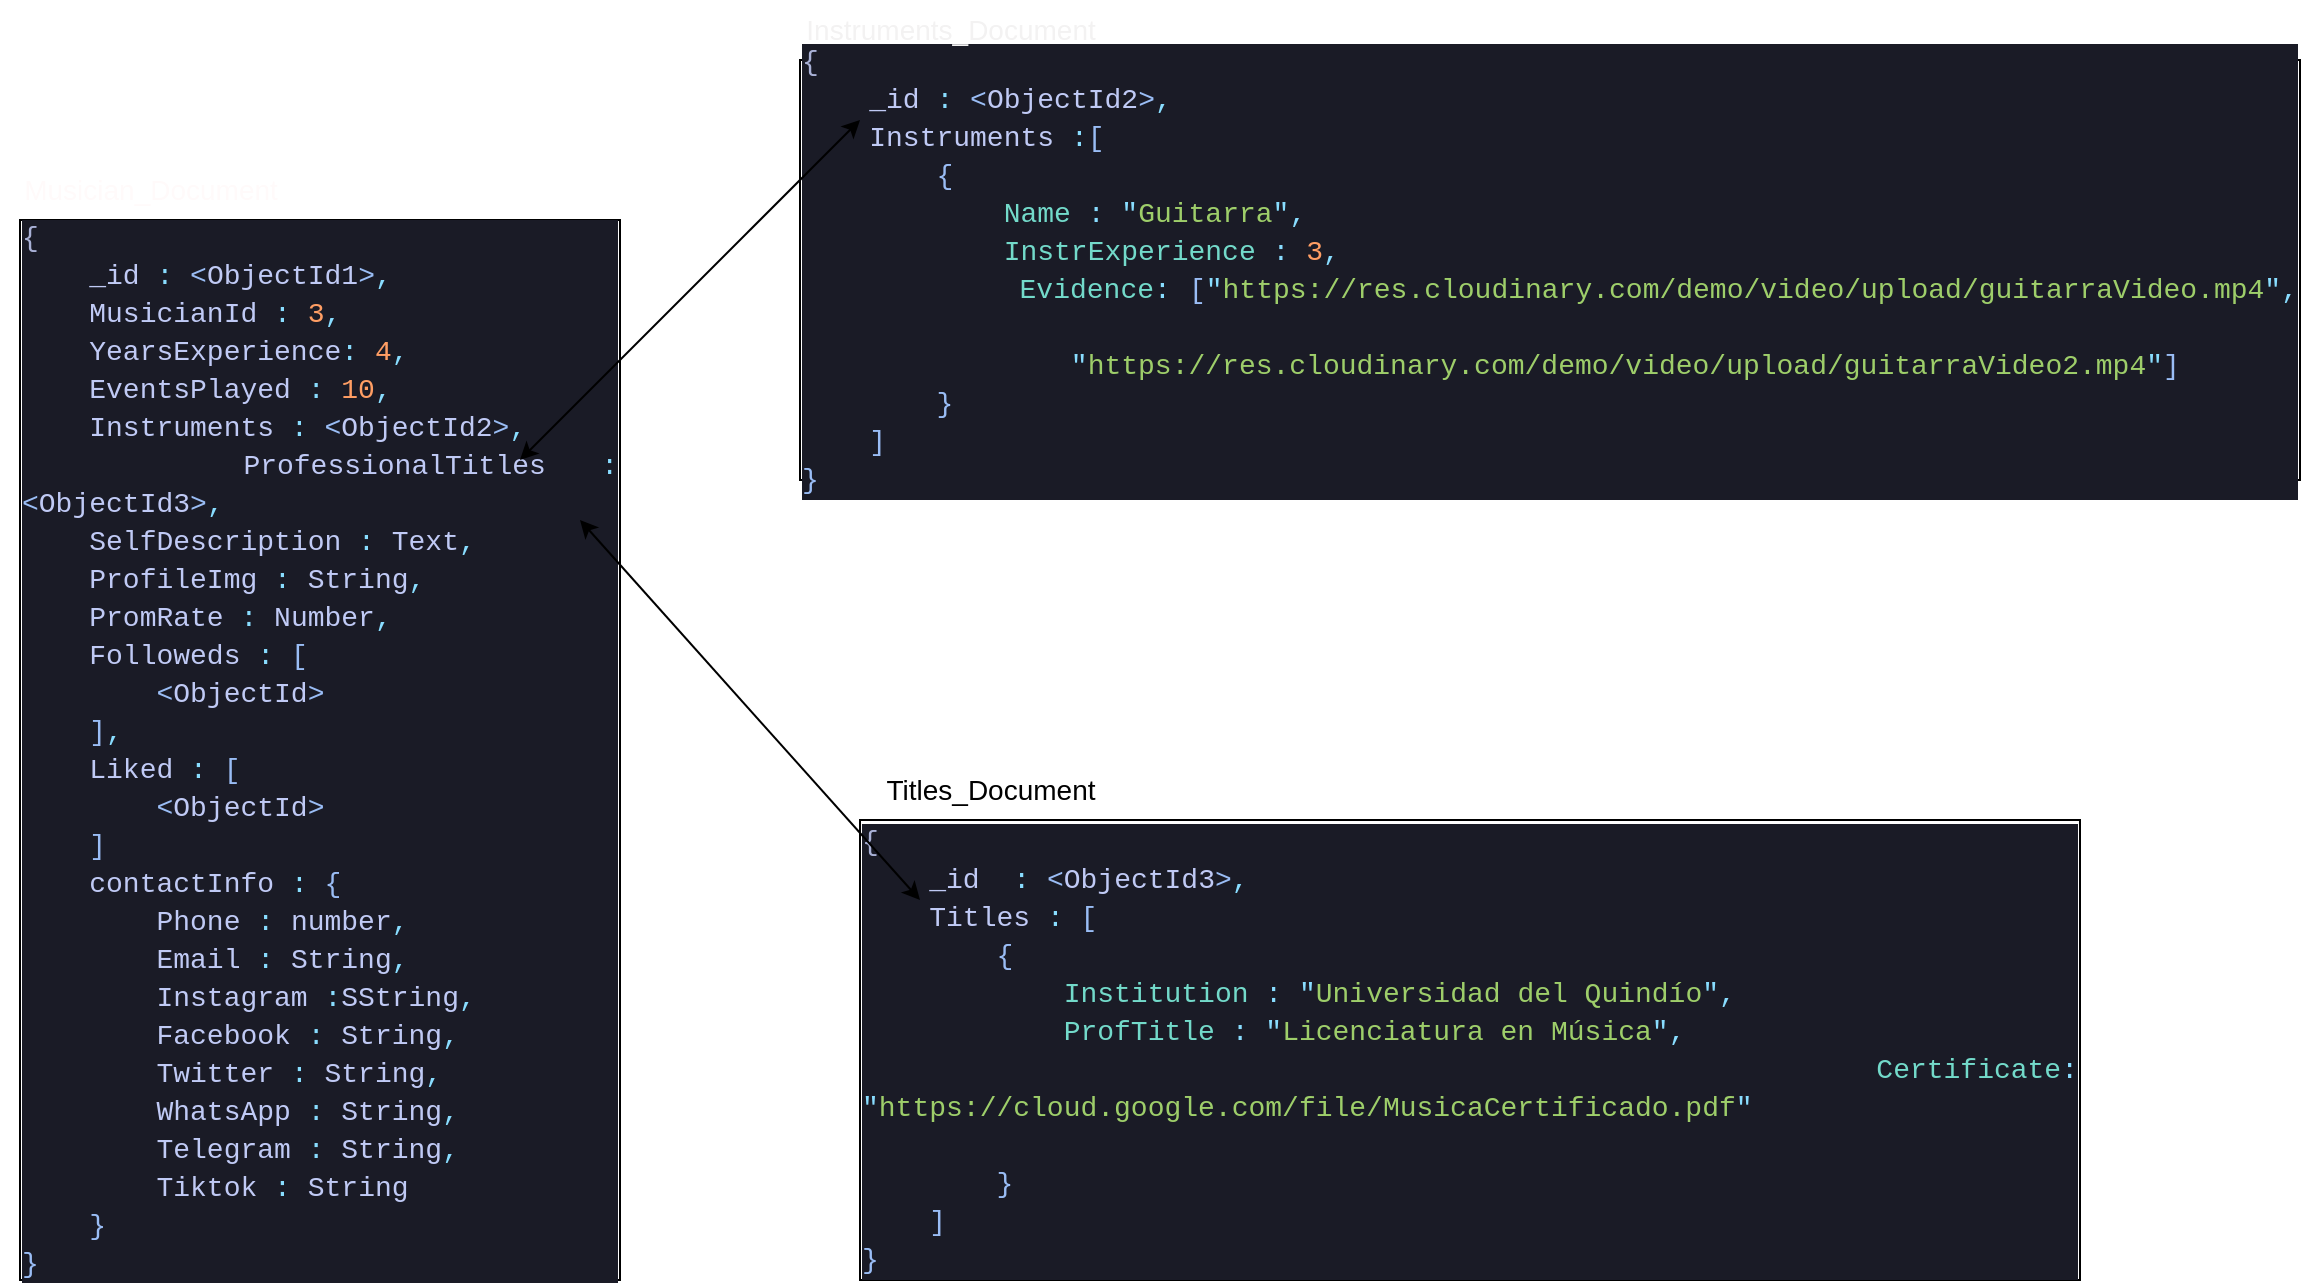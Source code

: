 <mxfile version="20.8.10" type="device"><diagram id="EU7lecvRfLW6TCcDQNyN" name="Página-1"><mxGraphModel dx="1418" dy="868" grid="1" gridSize="10" guides="1" tooltips="1" connect="1" arrows="1" fold="1" page="1" pageScale="1" pageWidth="1654" pageHeight="1169" math="0" shadow="0"><root><mxCell id="0"/><mxCell id="1" parent="0"/><mxCell id="b4g21DG2ijDMB--Z8m6W-1" value="&lt;div style=&quot;text-align: justify; font-size: 14px;&quot;&gt;&lt;div style=&quot;color: rgb(169, 177, 214); background-color: rgb(26, 27, 38); font-family: Consolas, &amp;quot;Courier New&amp;quot;, monospace; line-height: 19px;&quot;&gt;&lt;div style=&quot;line-height: 19px;&quot;&gt;&lt;div style=&quot;line-height: 19px;&quot;&gt;&lt;div style=&quot;line-height: 19px;&quot;&gt;&lt;div style=&quot;line-height: 19px;&quot;&gt;&lt;div&gt;{&lt;/div&gt;&lt;div&gt;&lt;span style=&quot;color: #9abdf5;&quot;&gt;&amp;nbsp; &amp;nbsp; &lt;/span&gt;&lt;span style=&quot;color: #c0caf5;&quot;&gt;_id&lt;/span&gt;&lt;span style=&quot;color: #9abdf5;&quot;&gt; &lt;/span&gt;&lt;span style=&quot;color: #89ddff;&quot;&gt;:&lt;/span&gt;&lt;span style=&quot;color: #9abdf5;&quot;&gt; &lt;/span&gt;&lt;span style=&quot;color: #9abdf5;&quot;&gt;&amp;lt;&lt;/span&gt;&lt;span style=&quot;color: #c0caf5;&quot;&gt;ObjectId1&lt;/span&gt;&lt;span style=&quot;color: #9abdf5;&quot;&gt;&amp;gt;&lt;/span&gt;&lt;span style=&quot;color: #89ddff;&quot;&gt;,&lt;/span&gt;&lt;/div&gt;&lt;div&gt;&lt;span style=&quot;color: #9abdf5;&quot;&gt;&amp;nbsp; &amp;nbsp; &lt;/span&gt;&lt;span style=&quot;color: #c0caf5;&quot;&gt;MusicianId&lt;/span&gt;&lt;span style=&quot;color: #9abdf5;&quot;&gt; &lt;/span&gt;&lt;span style=&quot;color: #89ddff;&quot;&gt;:&lt;/span&gt;&lt;span style=&quot;color: #9abdf5;&quot;&gt; &lt;/span&gt;&lt;span style=&quot;color: #ff9e64;&quot;&gt;3&lt;/span&gt;&lt;span style=&quot;color: #89ddff;&quot;&gt;,&lt;/span&gt;&lt;/div&gt;&lt;div&gt;&lt;span style=&quot;color: #9abdf5;&quot;&gt;&amp;nbsp; &amp;nbsp; &lt;/span&gt;&lt;span style=&quot;color: #c0caf5;&quot;&gt;YearsExperience&lt;/span&gt;&lt;span style=&quot;color: #89ddff;&quot;&gt;:&lt;/span&gt;&lt;span style=&quot;color: #9abdf5;&quot;&gt; &lt;/span&gt;&lt;span style=&quot;color: #ff9e64;&quot;&gt;4&lt;/span&gt;&lt;span style=&quot;color: #89ddff;&quot;&gt;,&lt;/span&gt;&lt;/div&gt;&lt;div&gt;&lt;span style=&quot;color: #9abdf5;&quot;&gt;&amp;nbsp; &amp;nbsp; &lt;/span&gt;&lt;span style=&quot;color: #c0caf5;&quot;&gt;EventsPlayed&lt;/span&gt;&lt;span style=&quot;color: #9abdf5;&quot;&gt; &lt;/span&gt;&lt;span style=&quot;color: #89ddff;&quot;&gt;:&lt;/span&gt;&lt;span style=&quot;color: #9abdf5;&quot;&gt; &lt;/span&gt;&lt;span style=&quot;color: #ff9e64;&quot;&gt;10&lt;/span&gt;&lt;span style=&quot;color: #89ddff;&quot;&gt;,&lt;/span&gt;&lt;/div&gt;&lt;div&gt;&lt;span style=&quot;color: #9abdf5;&quot;&gt;&amp;nbsp; &amp;nbsp; &lt;/span&gt;&lt;span style=&quot;color: #c0caf5;&quot;&gt;Instruments&lt;/span&gt;&lt;span style=&quot;color: #9abdf5;&quot;&gt; &lt;/span&gt;&lt;span style=&quot;color: #89ddff;&quot;&gt;:&lt;/span&gt;&lt;span style=&quot;color: #9abdf5;&quot;&gt; &lt;/span&gt;&lt;span style=&quot;color: #9abdf5;&quot;&gt;&amp;lt;&lt;/span&gt;&lt;span style=&quot;color: #c0caf5;&quot;&gt;ObjectId2&lt;/span&gt;&lt;span style=&quot;color: #9abdf5;&quot;&gt;&amp;gt;&lt;/span&gt;&lt;span style=&quot;color: #89ddff;&quot;&gt;,&lt;/span&gt;&lt;/div&gt;&lt;div&gt;&lt;span style=&quot;color: #9abdf5;&quot;&gt;&amp;nbsp; &amp;nbsp; &lt;/span&gt;&lt;span style=&quot;color: #c0caf5;&quot;&gt;ProfessionalTitles&lt;/span&gt;&lt;span style=&quot;color: #9abdf5;&quot;&gt; &lt;/span&gt;&lt;span style=&quot;color: #89ddff;&quot;&gt;:&lt;/span&gt;&lt;span style=&quot;color: #9abdf5;&quot;&gt; &lt;/span&gt;&lt;span style=&quot;color: #9abdf5;&quot;&gt;&amp;lt;&lt;/span&gt;&lt;span style=&quot;color: #c0caf5;&quot;&gt;ObjectId3&lt;/span&gt;&lt;span style=&quot;color: #9abdf5;&quot;&gt;&amp;gt;&lt;/span&gt;&lt;span style=&quot;color: #89ddff;&quot;&gt;,&lt;/span&gt;&lt;/div&gt;&lt;div&gt;&lt;span style=&quot;color: #9abdf5;&quot;&gt;&amp;nbsp; &amp;nbsp; &lt;/span&gt;&lt;span style=&quot;color: #c0caf5;&quot;&gt;SelfDescription&lt;/span&gt;&lt;span style=&quot;color: #9abdf5;&quot;&gt; &lt;/span&gt;&lt;span style=&quot;color: #89ddff;&quot;&gt;:&lt;/span&gt;&lt;span style=&quot;color: #9abdf5;&quot;&gt; &lt;/span&gt;&lt;span style=&quot;color: #c0caf5;&quot;&gt;Text&lt;/span&gt;&lt;span style=&quot;color: #89ddff;&quot;&gt;,&lt;/span&gt;&lt;/div&gt;&lt;div&gt;&lt;span style=&quot;color: #9abdf5;&quot;&gt;&amp;nbsp; &amp;nbsp; &lt;/span&gt;&lt;span style=&quot;color: #c0caf5;&quot;&gt;ProfileImg&lt;/span&gt;&lt;span style=&quot;color: #9abdf5;&quot;&gt; &lt;/span&gt;&lt;span style=&quot;color: #89ddff;&quot;&gt;:&lt;/span&gt;&lt;span style=&quot;color: #9abdf5;&quot;&gt; &lt;/span&gt;&lt;span style=&quot;color: #c0caf5;&quot;&gt;String&lt;/span&gt;&lt;span style=&quot;color: #89ddff;&quot;&gt;,&lt;/span&gt;&lt;/div&gt;&lt;div&gt;&lt;span style=&quot;color: #9abdf5;&quot;&gt;&amp;nbsp; &amp;nbsp; &lt;/span&gt;&lt;span style=&quot;color: #c0caf5;&quot;&gt;PromRate&lt;/span&gt;&lt;span style=&quot;color: #9abdf5;&quot;&gt; &lt;/span&gt;&lt;span style=&quot;color: #89ddff;&quot;&gt;:&lt;/span&gt;&lt;span style=&quot;color: #9abdf5;&quot;&gt; &lt;/span&gt;&lt;span style=&quot;color: #c0caf5;&quot;&gt;Number&lt;/span&gt;&lt;span style=&quot;color: #89ddff;&quot;&gt;,&lt;/span&gt;&lt;/div&gt;&lt;div&gt;&lt;span style=&quot;color: #9abdf5;&quot;&gt;&amp;nbsp; &amp;nbsp; &lt;/span&gt;&lt;span style=&quot;color: #c0caf5;&quot;&gt;Followeds&lt;/span&gt;&lt;span style=&quot;color: #9abdf5;&quot;&gt; &lt;/span&gt;&lt;span style=&quot;color: #89ddff;&quot;&gt;:&lt;/span&gt;&lt;span style=&quot;color: #9abdf5;&quot;&gt; [&lt;/span&gt;&lt;/div&gt;&lt;div&gt;&lt;span style=&quot;color: #9abdf5;&quot;&gt;&amp;nbsp; &amp;nbsp; &amp;nbsp; &amp;nbsp; &lt;/span&gt;&lt;span style=&quot;color: #9abdf5;&quot;&gt;&amp;lt;&lt;/span&gt;&lt;span style=&quot;color: #c0caf5;&quot;&gt;ObjectId&lt;/span&gt;&lt;span style=&quot;color: #9abdf5;&quot;&gt;&amp;gt;&lt;/span&gt;&lt;/div&gt;&lt;div&gt;&lt;span style=&quot;color: #9abdf5;&quot;&gt;&amp;nbsp; &amp;nbsp; ]&lt;/span&gt;&lt;span style=&quot;color: #89ddff;&quot;&gt;,&lt;/span&gt;&lt;/div&gt;&lt;div&gt;&lt;span style=&quot;color: #9abdf5;&quot;&gt;&amp;nbsp; &amp;nbsp; &lt;/span&gt;&lt;span style=&quot;color: #c0caf5;&quot;&gt;Liked&lt;/span&gt;&lt;span style=&quot;color: #9abdf5;&quot;&gt; &lt;/span&gt;&lt;span style=&quot;color: #89ddff;&quot;&gt;:&lt;/span&gt;&lt;span style=&quot;color: #9abdf5;&quot;&gt; [&lt;/span&gt;&lt;/div&gt;&lt;div&gt;&lt;span style=&quot;color: #9abdf5;&quot;&gt;&amp;nbsp; &amp;nbsp; &amp;nbsp; &amp;nbsp; &lt;/span&gt;&lt;span style=&quot;color: #9abdf5;&quot;&gt;&amp;lt;&lt;/span&gt;&lt;span style=&quot;color: #c0caf5;&quot;&gt;ObjectId&lt;/span&gt;&lt;span style=&quot;color: #9abdf5;&quot;&gt;&amp;gt;&lt;/span&gt;&lt;/div&gt;&lt;div&gt;&lt;span style=&quot;color: #9abdf5;&quot;&gt;&amp;nbsp; &amp;nbsp; ]&lt;/span&gt;&lt;/div&gt;&lt;div&gt;&lt;span style=&quot;color: #9abdf5;&quot;&gt;&amp;nbsp; &amp;nbsp; &lt;/span&gt;&lt;span style=&quot;color: #c0caf5;&quot;&gt;contactInfo&lt;/span&gt;&lt;span style=&quot;color: #9abdf5;&quot;&gt; &lt;/span&gt;&lt;span style=&quot;color: #89ddff;&quot;&gt;:&lt;/span&gt;&lt;span style=&quot;color: #9abdf5;&quot;&gt; {&lt;/span&gt;&lt;/div&gt;&lt;div&gt;&lt;span style=&quot;color: #9abdf5;&quot;&gt;&amp;nbsp; &amp;nbsp; &amp;nbsp; &amp;nbsp; &lt;/span&gt;&lt;span style=&quot;color: #c0caf5;&quot;&gt;Phone&lt;/span&gt;&lt;span style=&quot;color: #9abdf5;&quot;&gt; &lt;/span&gt;&lt;span style=&quot;color: #89ddff;&quot;&gt;:&lt;/span&gt;&lt;span style=&quot;color: #9abdf5;&quot;&gt; &lt;/span&gt;&lt;span style=&quot;color: #c0caf5;&quot;&gt;number&lt;/span&gt;&lt;span style=&quot;color: #89ddff;&quot;&gt;,&lt;/span&gt;&lt;/div&gt;&lt;div&gt;&lt;span style=&quot;color: #9abdf5;&quot;&gt;&amp;nbsp; &amp;nbsp; &amp;nbsp; &amp;nbsp; &lt;/span&gt;&lt;span style=&quot;color: #c0caf5;&quot;&gt;Email&lt;/span&gt;&lt;span style=&quot;color: #9abdf5;&quot;&gt; &lt;/span&gt;&lt;span style=&quot;color: #89ddff;&quot;&gt;:&lt;/span&gt;&lt;span style=&quot;color: #9abdf5;&quot;&gt; &lt;/span&gt;&lt;span style=&quot;color: #c0caf5;&quot;&gt;String&lt;/span&gt;&lt;span style=&quot;color: #89ddff;&quot;&gt;,&lt;/span&gt;&lt;/div&gt;&lt;div&gt;&lt;span style=&quot;color: #9abdf5;&quot;&gt;&amp;nbsp; &amp;nbsp; &amp;nbsp; &amp;nbsp; &lt;/span&gt;&lt;span style=&quot;color: #c0caf5;&quot;&gt;Instagram&lt;/span&gt;&lt;span style=&quot;color: #9abdf5;&quot;&gt; &lt;/span&gt;&lt;span style=&quot;color: #89ddff;&quot;&gt;:&lt;/span&gt;&lt;span style=&quot;color: #c0caf5;&quot;&gt;SString&lt;/span&gt;&lt;span style=&quot;color: #89ddff;&quot;&gt;,&lt;/span&gt;&lt;/div&gt;&lt;div&gt;&lt;span style=&quot;color: #9abdf5;&quot;&gt;&amp;nbsp; &amp;nbsp; &amp;nbsp; &amp;nbsp; &lt;/span&gt;&lt;span style=&quot;color: #c0caf5;&quot;&gt;Facebook&lt;/span&gt;&lt;span style=&quot;color: #9abdf5;&quot;&gt; &lt;/span&gt;&lt;span style=&quot;color: #89ddff;&quot;&gt;:&lt;/span&gt;&lt;span style=&quot;color: #9abdf5;&quot;&gt; &lt;/span&gt;&lt;span style=&quot;color: #c0caf5;&quot;&gt;String&lt;/span&gt;&lt;span style=&quot;color: #89ddff;&quot;&gt;,&lt;/span&gt;&lt;/div&gt;&lt;div&gt;&lt;span style=&quot;color: #9abdf5;&quot;&gt;&amp;nbsp; &amp;nbsp; &amp;nbsp; &amp;nbsp; &lt;/span&gt;&lt;span style=&quot;color: #c0caf5;&quot;&gt;Twitter&lt;/span&gt;&lt;span style=&quot;color: #9abdf5;&quot;&gt; &lt;/span&gt;&lt;span style=&quot;color: #89ddff;&quot;&gt;:&lt;/span&gt;&lt;span style=&quot;color: #9abdf5;&quot;&gt; &lt;/span&gt;&lt;span style=&quot;color: #c0caf5;&quot;&gt;String&lt;/span&gt;&lt;span style=&quot;color: #89ddff;&quot;&gt;,&lt;/span&gt;&lt;/div&gt;&lt;div&gt;&lt;span style=&quot;color: #9abdf5;&quot;&gt;&amp;nbsp; &amp;nbsp; &amp;nbsp; &amp;nbsp; &lt;/span&gt;&lt;span style=&quot;color: #c0caf5;&quot;&gt;WhatsApp&lt;/span&gt;&lt;span style=&quot;color: #9abdf5;&quot;&gt; &lt;/span&gt;&lt;span style=&quot;color: #89ddff;&quot;&gt;:&lt;/span&gt;&lt;span style=&quot;color: #9abdf5;&quot;&gt; &lt;/span&gt;&lt;span style=&quot;color: #c0caf5;&quot;&gt;String&lt;/span&gt;&lt;span style=&quot;color: #89ddff;&quot;&gt;,&lt;/span&gt;&lt;/div&gt;&lt;div&gt;&lt;span style=&quot;color: #9abdf5;&quot;&gt;&amp;nbsp; &amp;nbsp; &amp;nbsp; &amp;nbsp; &lt;/span&gt;&lt;span style=&quot;color: #c0caf5;&quot;&gt;Telegram&lt;/span&gt;&lt;span style=&quot;color: #9abdf5;&quot;&gt; &lt;/span&gt;&lt;span style=&quot;color: #89ddff;&quot;&gt;:&lt;/span&gt;&lt;span style=&quot;color: #9abdf5;&quot;&gt; &lt;/span&gt;&lt;span style=&quot;color: #c0caf5;&quot;&gt;String&lt;/span&gt;&lt;span style=&quot;color: #89ddff;&quot;&gt;,&lt;/span&gt;&lt;/div&gt;&lt;div&gt;&lt;span style=&quot;color: #9abdf5;&quot;&gt;&amp;nbsp; &amp;nbsp; &amp;nbsp; &amp;nbsp; &lt;/span&gt;&lt;span style=&quot;color: #c0caf5;&quot;&gt;Tiktok&lt;/span&gt;&lt;span style=&quot;color: #9abdf5;&quot;&gt; &lt;/span&gt;&lt;span style=&quot;color: #89ddff;&quot;&gt;:&lt;/span&gt;&lt;span style=&quot;color: #9abdf5;&quot;&gt; &lt;/span&gt;&lt;span style=&quot;color: #c0caf5;&quot;&gt;String&lt;/span&gt;&lt;/div&gt;&lt;div&gt;&lt;span style=&quot;color: #9abdf5;&quot;&gt;&amp;nbsp; &amp;nbsp; } &lt;/span&gt;&lt;/div&gt;&lt;div&gt;&lt;span style=&quot;color: #9abdf5;&quot;&gt;}&lt;/span&gt;&lt;/div&gt;&lt;/div&gt;&lt;/div&gt;&lt;/div&gt;&lt;/div&gt;&lt;/div&gt;&lt;/div&gt;&lt;div style=&quot;text-align: justify;&quot;&gt;&lt;/div&gt;" style="rounded=0;whiteSpace=wrap;html=1;movable=1;resizable=1;rotatable=1;deletable=1;editable=1;connectable=1;" parent="1" vertex="1"><mxGeometry x="60" y="200" width="300" height="530" as="geometry"/></mxCell><mxCell id="b4g21DG2ijDMB--Z8m6W-4" value="&lt;div style=&quot;font-family: Verdana, Consolas, &amp;quot;Courier New&amp;quot;, monospace; font-size: 14px; line-height: 19px;&quot;&gt;&lt;div style=&quot;text-align: justify; line-height: 19px;&quot;&gt;&lt;div style=&quot;background-color: rgb(26, 27, 38); font-family: Consolas, &amp;quot;Courier New&amp;quot;, monospace; line-height: 19px;&quot;&gt;&lt;div style=&quot;line-height: 19px;&quot;&gt;&lt;div style=&quot;color: rgb(169, 177, 214);&quot;&gt;{&lt;/div&gt;&lt;div style=&quot;color: rgb(169, 177, 214);&quot;&gt;&lt;span style=&quot;color: #9abdf5;&quot;&gt;&amp;nbsp; &amp;nbsp; &lt;/span&gt;&lt;span style=&quot;color: #c0caf5;&quot;&gt;_id&lt;/span&gt;&lt;span style=&quot;color: #9abdf5;&quot;&gt; &lt;/span&gt;&lt;span style=&quot;color: #89ddff;&quot;&gt;:&lt;/span&gt;&lt;span style=&quot;color: #9abdf5;&quot;&gt; &lt;/span&gt;&lt;span style=&quot;color: #9abdf5;&quot;&gt;&amp;lt;&lt;/span&gt;&lt;span style=&quot;color: #c0caf5;&quot;&gt;ObjectId2&lt;/span&gt;&lt;span style=&quot;color: #9abdf5;&quot;&gt;&amp;gt;&lt;/span&gt;&lt;span style=&quot;color: #89ddff;&quot;&gt;,&lt;/span&gt;&lt;/div&gt;&lt;div style=&quot;color: rgb(169, 177, 214);&quot;&gt;&lt;span style=&quot;color: #9abdf5;&quot;&gt;&amp;nbsp; &amp;nbsp; &lt;/span&gt;&lt;span style=&quot;color: #c0caf5;&quot;&gt;Instruments&lt;/span&gt;&lt;span style=&quot;color: #9abdf5;&quot;&gt; &lt;/span&gt;&lt;span style=&quot;color: #89ddff;&quot;&gt;:&lt;/span&gt;&lt;span style=&quot;color: #9abdf5;&quot;&gt;[&lt;/span&gt;&lt;/div&gt;&lt;div style=&quot;color: rgb(169, 177, 214);&quot;&gt;&lt;span style=&quot;color: #9abdf5;&quot;&gt;&amp;nbsp; &amp;nbsp; &amp;nbsp; &amp;nbsp; {&lt;/span&gt;&lt;/div&gt;&lt;div style=&quot;color: rgb(169, 177, 214);&quot;&gt;&lt;span style=&quot;color: #9abdf5;&quot;&gt;&amp;nbsp; &amp;nbsp; &amp;nbsp; &amp;nbsp; &amp;nbsp; &amp;nbsp; &lt;/span&gt;&lt;span style=&quot;color: #73daca;&quot;&gt;Name &lt;/span&gt;&lt;span style=&quot;color: #89ddff;&quot;&gt;:&lt;/span&gt;&lt;span style=&quot;color: #9abdf5;&quot;&gt; &lt;/span&gt;&lt;span style=&quot;color: #89ddff;&quot;&gt;&quot;&lt;/span&gt;&lt;span style=&quot;color: #9ece6a;&quot;&gt;Guitarra&lt;/span&gt;&lt;span style=&quot;color: #89ddff;&quot;&gt;&quot;&lt;/span&gt;&lt;span style=&quot;color: #89ddff;&quot;&gt;,&lt;/span&gt;&lt;/div&gt;&lt;div style=&quot;color: rgb(169, 177, 214);&quot;&gt;&lt;span style=&quot;color: #9abdf5;&quot;&gt;&amp;nbsp; &amp;nbsp; &amp;nbsp; &amp;nbsp; &amp;nbsp; &amp;nbsp; &lt;/span&gt;&lt;span style=&quot;color: #73daca;&quot;&gt;InstrExperience &lt;/span&gt;&lt;span style=&quot;color: #89ddff;&quot;&gt;:&lt;/span&gt;&lt;span style=&quot;color: #9abdf5;&quot;&gt; &lt;/span&gt;&lt;span style=&quot;color: #ff9e64;&quot;&gt;3&lt;/span&gt;&lt;span style=&quot;color: #89ddff;&quot;&gt;,&lt;/span&gt;&lt;/div&gt;&lt;div style=&quot;&quot;&gt;&lt;span style=&quot;color: rgb(154, 189, 245);&quot;&gt;&amp;nbsp; &amp;nbsp; &amp;nbsp; &amp;nbsp; &amp;nbsp; &amp;nbsp; &lt;/span&gt;&lt;font color=&quot;#73daca&quot;&gt;Evidence&lt;/font&gt;&lt;span style=&quot;color: rgb(137, 221, 255);&quot;&gt;:&lt;/span&gt;&lt;span style=&quot;color: rgb(154, 189, 245);&quot;&gt; [&lt;/span&gt;&lt;span style=&quot;color: rgb(137, 221, 255);&quot;&gt;&quot;&lt;/span&gt;&lt;span style=&quot;color: rgb(158, 206, 106);&quot;&gt;https://res.cloudinary.com/demo/video/upload/guitarraVideo.mp4&lt;/span&gt;&lt;span style=&quot;color: rgb(137, 221, 255);&quot;&gt;&quot;&lt;/span&gt;&lt;span style=&quot;color: rgb(137, 221, 255);&quot;&gt;,&lt;/span&gt;&lt;span style=&quot;color: rgb(154, 189, 245);&quot;&gt; &amp;nbsp; &amp;nbsp; &amp;nbsp; &amp;nbsp; &lt;/span&gt;&lt;/div&gt;&lt;div style=&quot;color: rgb(169, 177, 214);&quot;&gt;&lt;span style=&quot;color: #9abdf5;&quot;&gt;&amp;nbsp; &amp;nbsp; &amp;nbsp; &amp;nbsp; &amp;nbsp; &amp;nbsp; &amp;nbsp; &amp;nbsp; &lt;/span&gt;&lt;span style=&quot;color: #89ddff;&quot;&gt;&quot;&lt;/span&gt;&lt;span style=&quot;color: #9ece6a;&quot;&gt;https://res.cloudinary.com/demo/video/upload/guitarraVideo2.mp4&lt;/span&gt;&lt;span style=&quot;color: #89ddff;&quot;&gt;&quot;&lt;/span&gt;&lt;span style=&quot;color: #9abdf5;&quot;&gt;]&lt;/span&gt;&lt;/div&gt;&lt;div style=&quot;color: rgb(169, 177, 214);&quot;&gt;&lt;span style=&quot;color: #9abdf5;&quot;&gt;&amp;nbsp; &amp;nbsp; &amp;nbsp; &amp;nbsp; } &amp;nbsp; &amp;nbsp; &amp;nbsp; &lt;/span&gt;&lt;/div&gt;&lt;div style=&quot;color: rgb(169, 177, 214);&quot;&gt;&lt;span style=&quot;color: #9abdf5;&quot;&gt;&amp;nbsp; &amp;nbsp; ]&lt;/span&gt;&lt;/div&gt;&lt;div style=&quot;color: rgb(169, 177, 214);&quot;&gt;&lt;span style=&quot;color: #9abdf5;&quot;&gt;}&lt;/span&gt;&lt;/div&gt;&lt;/div&gt;&lt;/div&gt;&lt;/div&gt;&lt;/div&gt;" style="rounded=0;whiteSpace=wrap;html=1;movable=1;resizable=1;rotatable=1;deletable=1;editable=1;connectable=1;" parent="1" vertex="1"><mxGeometry x="450" y="120" width="750" height="210" as="geometry"/></mxCell><mxCell id="b4g21DG2ijDMB--Z8m6W-5" value="&lt;div style=&quot;text-align: justify;&quot;&gt;&lt;div style=&quot;color: rgb(169, 177, 214); background-color: rgb(26, 27, 38); font-family: Consolas, &amp;quot;Courier New&amp;quot;, monospace; line-height: 19px;&quot;&gt;&lt;div&gt;{&lt;/div&gt;&lt;div&gt;&lt;span style=&quot;color: #9abdf5;&quot;&gt;&amp;nbsp; &amp;nbsp; &lt;/span&gt;&lt;span style=&quot;color: #c0caf5;&quot;&gt;_id&lt;/span&gt;&lt;span style=&quot;color: #9abdf5;&quot;&gt; &amp;nbsp;&lt;/span&gt;&lt;span style=&quot;color: #89ddff;&quot;&gt;:&lt;/span&gt;&lt;span style=&quot;color: #9abdf5;&quot;&gt; &lt;/span&gt;&lt;span style=&quot;color: #9abdf5;&quot;&gt;&amp;lt;&lt;/span&gt;&lt;span style=&quot;color: #c0caf5;&quot;&gt;ObjectId3&lt;/span&gt;&lt;span style=&quot;color: #9abdf5;&quot;&gt;&amp;gt;&lt;/span&gt;&lt;span style=&quot;color: #89ddff;&quot;&gt;,&lt;/span&gt;&lt;/div&gt;&lt;div&gt;&lt;span style=&quot;color: #9abdf5;&quot;&gt;&amp;nbsp; &amp;nbsp; &lt;/span&gt;&lt;span style=&quot;color: #c0caf5;&quot;&gt;Titles&lt;/span&gt;&lt;span style=&quot;color: #9abdf5;&quot;&gt; &lt;/span&gt;&lt;span style=&quot;color: #89ddff;&quot;&gt;:&lt;/span&gt;&lt;span style=&quot;color: #9abdf5;&quot;&gt; [&lt;/span&gt;&lt;/div&gt;&lt;div&gt;&lt;span style=&quot;color: #9abdf5;&quot;&gt;&amp;nbsp; &amp;nbsp; &amp;nbsp; &amp;nbsp; {&lt;/span&gt;&lt;/div&gt;&lt;div&gt;&lt;span style=&quot;color: #9abdf5;&quot;&gt;&amp;nbsp; &amp;nbsp; &amp;nbsp; &amp;nbsp; &amp;nbsp; &amp;nbsp; &lt;/span&gt;&lt;span style=&quot;color: #73daca;&quot;&gt;Institution &lt;/span&gt;&lt;span style=&quot;color: #89ddff;&quot;&gt;:&lt;/span&gt;&lt;span style=&quot;color: #9abdf5;&quot;&gt; &lt;/span&gt;&lt;span style=&quot;color: #89ddff;&quot;&gt;&quot;&lt;/span&gt;&lt;span style=&quot;color: #9ece6a;&quot;&gt;Universidad del Quindío&lt;/span&gt;&lt;span style=&quot;color: #89ddff;&quot;&gt;&quot;&lt;/span&gt;&lt;span style=&quot;color: #89ddff;&quot;&gt;,&lt;/span&gt;&lt;/div&gt;&lt;div&gt;&lt;span style=&quot;color: #9abdf5;&quot;&gt;&amp;nbsp; &amp;nbsp; &amp;nbsp; &amp;nbsp; &amp;nbsp; &amp;nbsp; &lt;/span&gt;&lt;span style=&quot;color: #73daca;&quot;&gt;ProfTitle &lt;/span&gt;&lt;span style=&quot;color: #89ddff;&quot;&gt;:&lt;/span&gt;&lt;span style=&quot;color: #9abdf5;&quot;&gt; &lt;/span&gt;&lt;span style=&quot;color: #89ddff;&quot;&gt;&quot;&lt;/span&gt;&lt;span style=&quot;color: #9ece6a;&quot;&gt;Licenciatura en Música&lt;/span&gt;&lt;span style=&quot;color: #89ddff;&quot;&gt;&quot;&lt;/span&gt;&lt;span style=&quot;color: #89ddff;&quot;&gt;,&lt;/span&gt;&lt;/div&gt;&lt;div&gt;&lt;span style=&quot;color: #9abdf5;&quot;&gt;&amp;nbsp; &amp;nbsp; &amp;nbsp; &amp;nbsp; &amp;nbsp; &amp;nbsp; &lt;/span&gt;&lt;span style=&quot;color: #73daca;&quot;&gt;Certificate&lt;/span&gt;&lt;span style=&quot;color: #89ddff;&quot;&gt;:&lt;/span&gt;&lt;span style=&quot;color: #9abdf5;&quot;&gt; &lt;/span&gt;&lt;span style=&quot;color: #89ddff;&quot;&gt;&quot;&lt;/span&gt;&lt;span style=&quot;color: #9ece6a;&quot;&gt;https://cloud.google.com/file/MusicaCertificado.pdf&lt;/span&gt;&lt;span style=&quot;color: #89ddff;&quot;&gt;&quot;&lt;/span&gt;&lt;/div&gt;&lt;br&gt;&lt;div&gt;&lt;span style=&quot;color: #9abdf5;&quot;&gt;&amp;nbsp; &amp;nbsp; &amp;nbsp; &amp;nbsp; }&lt;/span&gt;&lt;/div&gt;&lt;div&gt;&lt;span style=&quot;color: #9abdf5;&quot;&gt;&amp;nbsp; &amp;nbsp; ]&lt;/span&gt;&lt;/div&gt;&lt;div&gt;&lt;span style=&quot;color: #9abdf5;&quot;&gt;}&lt;/span&gt;&lt;/div&gt;&lt;/div&gt;&lt;/div&gt;" style="rounded=0;whiteSpace=wrap;html=1;labelBackgroundColor=#FFFFFF;fontSize=14;fontColor=#000000;movable=0;resizable=0;rotatable=0;deletable=0;editable=0;connectable=0;" parent="1" vertex="1"><mxGeometry x="480" y="500" width="610" height="230" as="geometry"/></mxCell><mxCell id="b4g21DG2ijDMB--Z8m6W-6" value="Musician_Document" style="text;html=1;align=center;verticalAlign=middle;resizable=0;points=[];autosize=1;strokeColor=none;fillColor=none;fontSize=14;fontColor=#fffafa;" parent="1" vertex="1"><mxGeometry x="50" y="170" width="150" height="30" as="geometry"/></mxCell><mxCell id="b4g21DG2ijDMB--Z8m6W-7" value="Instruments_Document" style="text;html=1;align=center;verticalAlign=middle;resizable=0;points=[];autosize=1;strokeColor=none;fillColor=none;fontSize=14;fontColor=#f3f2f2;" parent="1" vertex="1"><mxGeometry x="440" y="90" width="170" height="30" as="geometry"/></mxCell><mxCell id="b4g21DG2ijDMB--Z8m6W-8" value="Titles_Document" style="text;html=1;align=center;verticalAlign=middle;resizable=0;points=[];autosize=1;strokeColor=none;fillColor=none;fontSize=14;fontColor=default;" parent="1" vertex="1"><mxGeometry x="480" y="470" width="130" height="30" as="geometry"/></mxCell><mxCell id="fMNe2kevdcSnZyMzczc1-1" value="" style="endArrow=classic;startArrow=classic;html=1;rounded=0;fontColor=#f3f2f2;" parent="1" edge="1"><mxGeometry width="50" height="50" relative="1" as="geometry"><mxPoint x="510" y="540" as="sourcePoint"/><mxPoint x="340" y="350" as="targetPoint"/></mxGeometry></mxCell><mxCell id="fMNe2kevdcSnZyMzczc1-2" value="" style="endArrow=classic;startArrow=classic;html=1;rounded=0;fontColor=#f3f2f2;" parent="1" edge="1"><mxGeometry width="50" height="50" relative="1" as="geometry"><mxPoint x="310" y="320" as="sourcePoint"/><mxPoint x="480" y="150" as="targetPoint"/></mxGeometry></mxCell></root></mxGraphModel></diagram></mxfile>